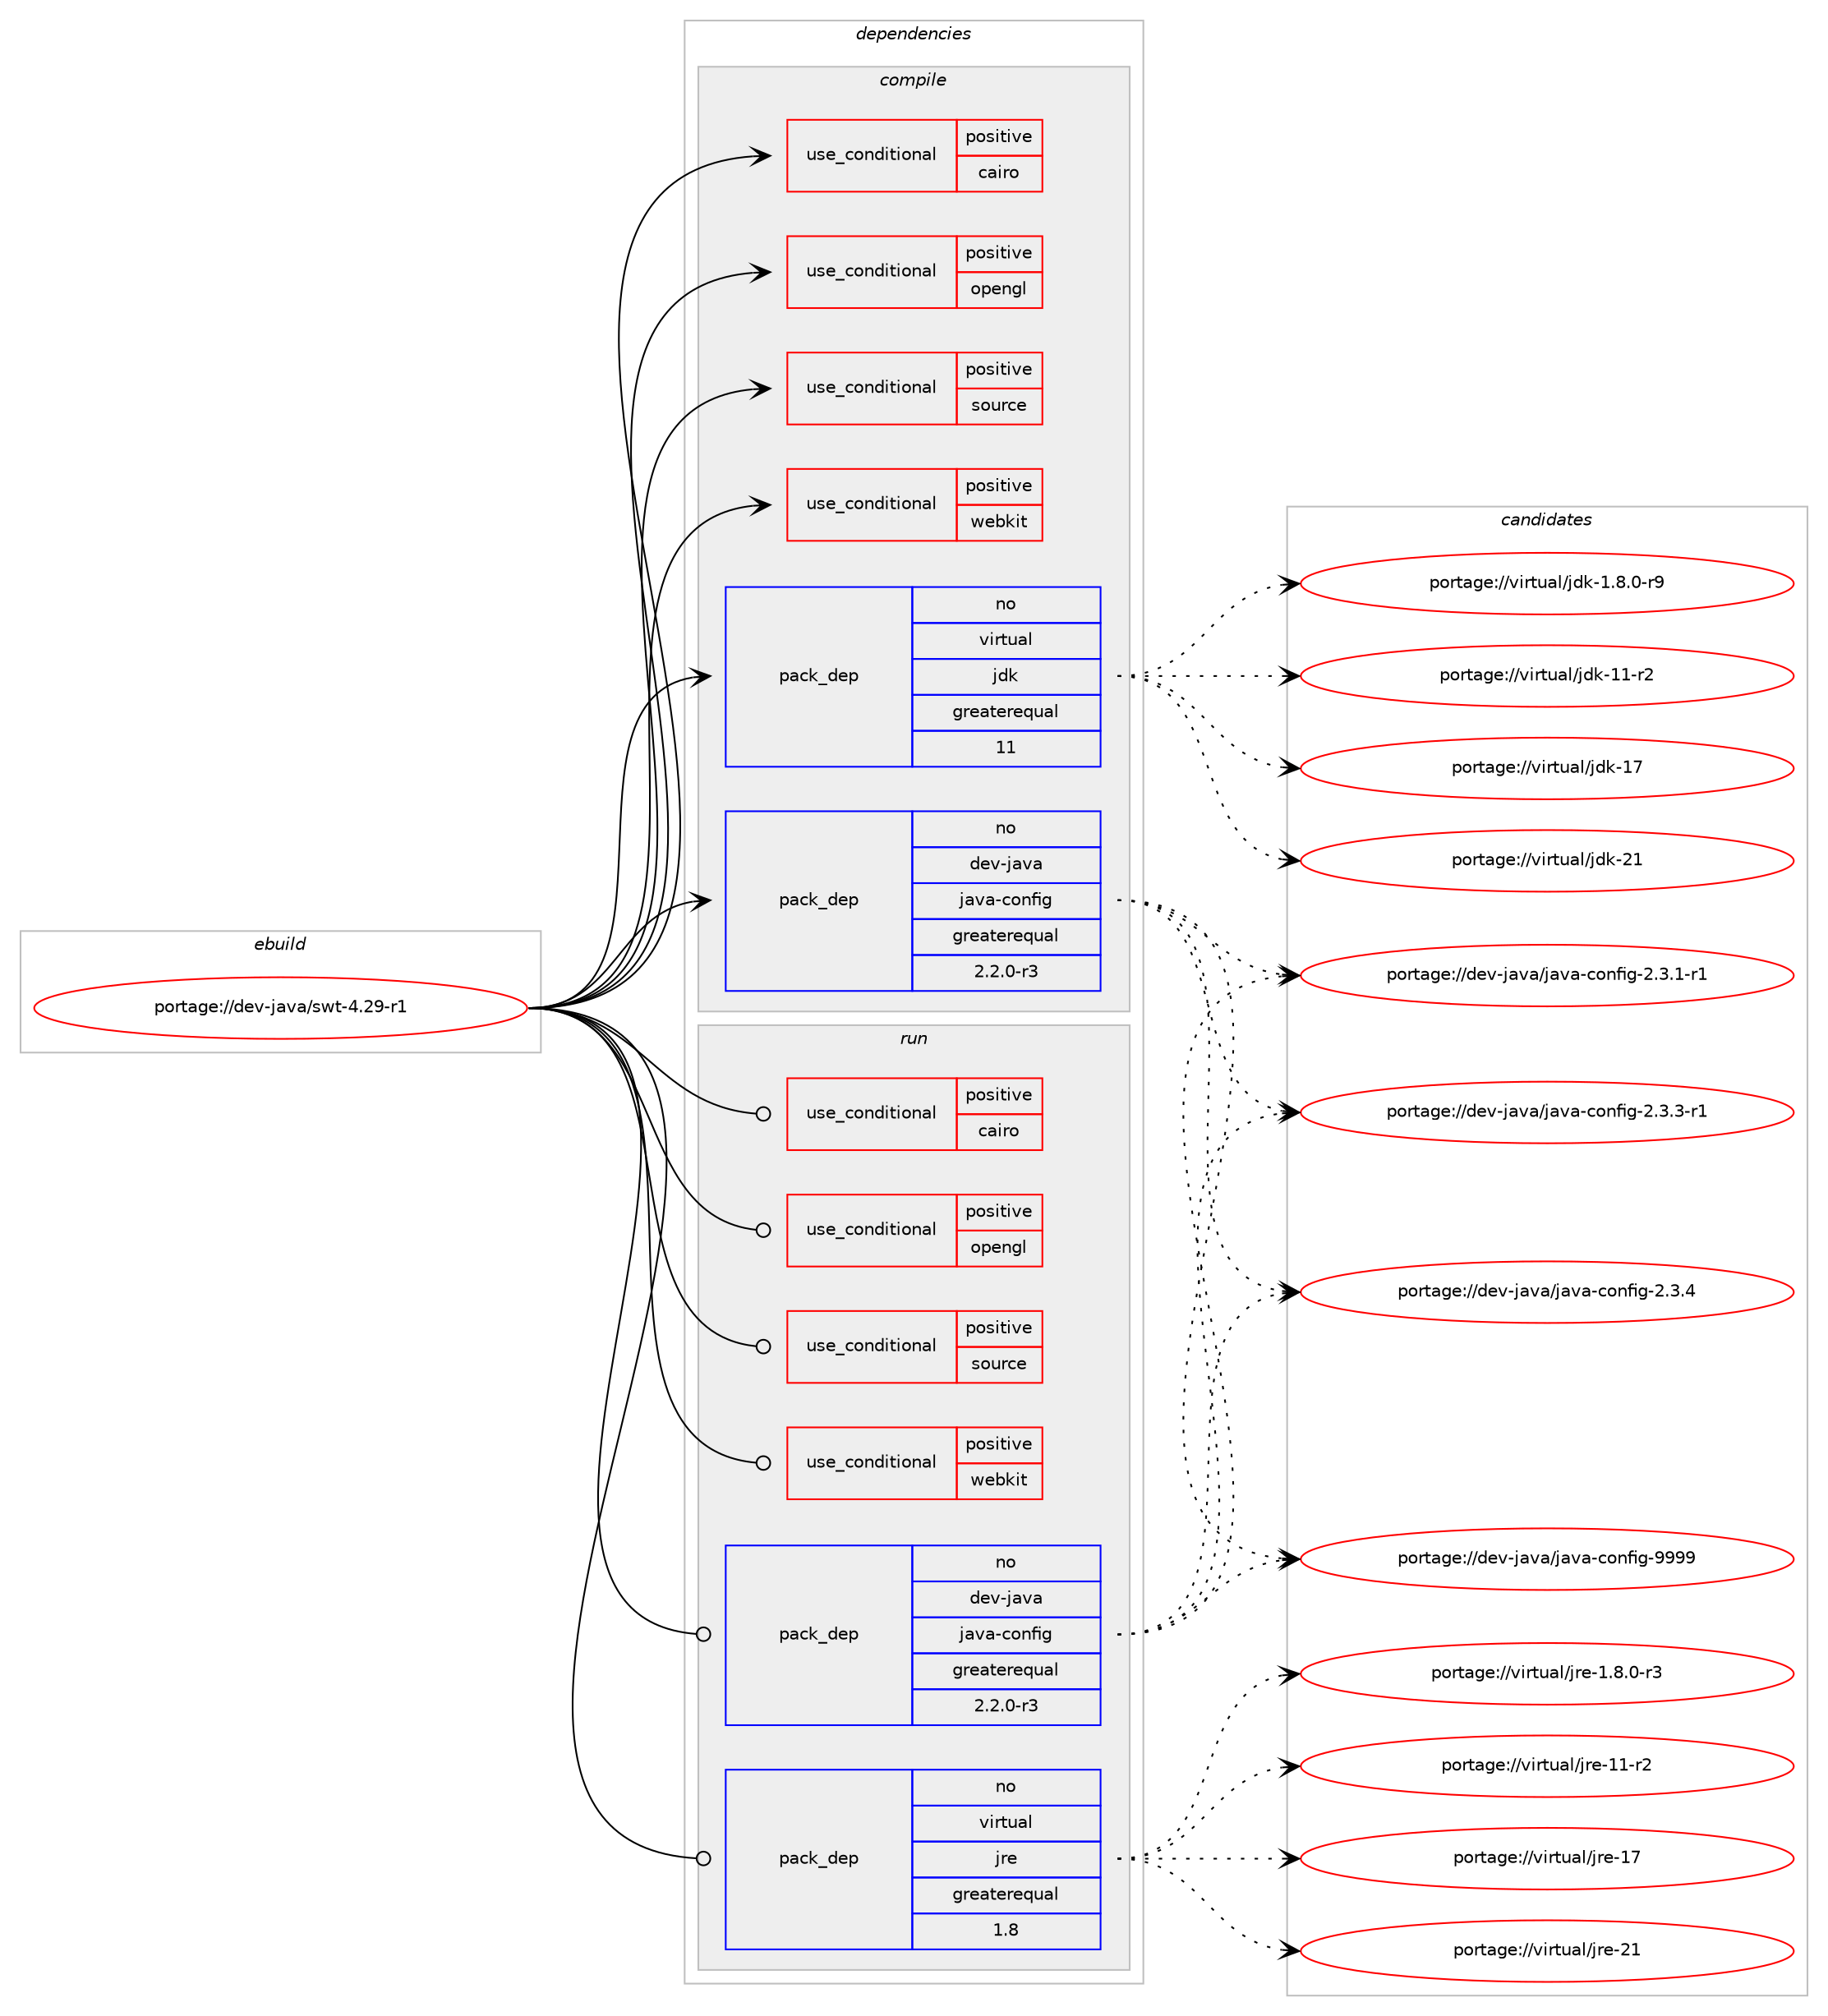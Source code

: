 digraph prolog {

# *************
# Graph options
# *************

newrank=true;
concentrate=true;
compound=true;
graph [rankdir=LR,fontname=Helvetica,fontsize=10,ranksep=1.5];#, ranksep=2.5, nodesep=0.2];
edge  [arrowhead=vee];
node  [fontname=Helvetica,fontsize=10];

# **********
# The ebuild
# **********

subgraph cluster_leftcol {
color=gray;
rank=same;
label=<<i>ebuild</i>>;
id [label="portage://dev-java/swt-4.29-r1", color=red, width=4, href="../dev-java/swt-4.29-r1.svg"];
}

# ****************
# The dependencies
# ****************

subgraph cluster_midcol {
color=gray;
label=<<i>dependencies</i>>;
subgraph cluster_compile {
fillcolor="#eeeeee";
style=filled;
label=<<i>compile</i>>;
subgraph cond21872 {
dependency49499 [label=<<TABLE BORDER="0" CELLBORDER="1" CELLSPACING="0" CELLPADDING="4"><TR><TD ROWSPAN="3" CELLPADDING="10">use_conditional</TD></TR><TR><TD>positive</TD></TR><TR><TD>cairo</TD></TR></TABLE>>, shape=none, color=red];
# *** BEGIN UNKNOWN DEPENDENCY TYPE (TODO) ***
# dependency49499 -> package_dependency(portage://dev-java/swt-4.29-r1,install,no,x11-libs,cairo,none,[,,],[],[])
# *** END UNKNOWN DEPENDENCY TYPE (TODO) ***

}
id:e -> dependency49499:w [weight=20,style="solid",arrowhead="vee"];
subgraph cond21873 {
dependency49500 [label=<<TABLE BORDER="0" CELLBORDER="1" CELLSPACING="0" CELLPADDING="4"><TR><TD ROWSPAN="3" CELLPADDING="10">use_conditional</TD></TR><TR><TD>positive</TD></TR><TR><TD>opengl</TD></TR></TABLE>>, shape=none, color=red];
# *** BEGIN UNKNOWN DEPENDENCY TYPE (TODO) ***
# dependency49500 -> package_dependency(portage://dev-java/swt-4.29-r1,install,no,virtual,glu,none,[,,],[],[])
# *** END UNKNOWN DEPENDENCY TYPE (TODO) ***

# *** BEGIN UNKNOWN DEPENDENCY TYPE (TODO) ***
# dependency49500 -> package_dependency(portage://dev-java/swt-4.29-r1,install,no,virtual,opengl,none,[,,],[],[])
# *** END UNKNOWN DEPENDENCY TYPE (TODO) ***

}
id:e -> dependency49500:w [weight=20,style="solid",arrowhead="vee"];
subgraph cond21874 {
dependency49501 [label=<<TABLE BORDER="0" CELLBORDER="1" CELLSPACING="0" CELLPADDING="4"><TR><TD ROWSPAN="3" CELLPADDING="10">use_conditional</TD></TR><TR><TD>positive</TD></TR><TR><TD>source</TD></TR></TABLE>>, shape=none, color=red];
# *** BEGIN UNKNOWN DEPENDENCY TYPE (TODO) ***
# dependency49501 -> package_dependency(portage://dev-java/swt-4.29-r1,install,no,app-arch,zip,none,[,,],[],[])
# *** END UNKNOWN DEPENDENCY TYPE (TODO) ***

}
id:e -> dependency49501:w [weight=20,style="solid",arrowhead="vee"];
subgraph cond21875 {
dependency49502 [label=<<TABLE BORDER="0" CELLBORDER="1" CELLSPACING="0" CELLPADDING="4"><TR><TD ROWSPAN="3" CELLPADDING="10">use_conditional</TD></TR><TR><TD>positive</TD></TR><TR><TD>webkit</TD></TR></TABLE>>, shape=none, color=red];
# *** BEGIN UNKNOWN DEPENDENCY TYPE (TODO) ***
# dependency49502 -> package_dependency(portage://dev-java/swt-4.29-r1,install,no,net-libs,webkit-gtk,none,[,,],[slot(4.1)],[])
# *** END UNKNOWN DEPENDENCY TYPE (TODO) ***

}
id:e -> dependency49502:w [weight=20,style="solid",arrowhead="vee"];
# *** BEGIN UNKNOWN DEPENDENCY TYPE (TODO) ***
# id -> package_dependency(portage://dev-java/swt-4.29-r1,install,no,app-accessibility,at-spi2-core,none,[,,],[slot(2)],[])
# *** END UNKNOWN DEPENDENCY TYPE (TODO) ***

subgraph pack26595 {
dependency49503 [label=<<TABLE BORDER="0" CELLBORDER="1" CELLSPACING="0" CELLPADDING="4" WIDTH="220"><TR><TD ROWSPAN="6" CELLPADDING="30">pack_dep</TD></TR><TR><TD WIDTH="110">no</TD></TR><TR><TD>dev-java</TD></TR><TR><TD>java-config</TD></TR><TR><TD>greaterequal</TD></TR><TR><TD>2.2.0-r3</TD></TR></TABLE>>, shape=none, color=blue];
}
id:e -> dependency49503:w [weight=20,style="solid",arrowhead="vee"];
# *** BEGIN UNKNOWN DEPENDENCY TYPE (TODO) ***
# id -> package_dependency(portage://dev-java/swt-4.29-r1,install,no,dev-libs,glib,none,[,,],[],[])
# *** END UNKNOWN DEPENDENCY TYPE (TODO) ***

subgraph pack26596 {
dependency49504 [label=<<TABLE BORDER="0" CELLBORDER="1" CELLSPACING="0" CELLPADDING="4" WIDTH="220"><TR><TD ROWSPAN="6" CELLPADDING="30">pack_dep</TD></TR><TR><TD WIDTH="110">no</TD></TR><TR><TD>virtual</TD></TR><TR><TD>jdk</TD></TR><TR><TD>greaterequal</TD></TR><TR><TD>11</TD></TR></TABLE>>, shape=none, color=blue];
}
id:e -> dependency49504:w [weight=20,style="solid",arrowhead="vee"];
# *** BEGIN UNKNOWN DEPENDENCY TYPE (TODO) ***
# id -> package_dependency(portage://dev-java/swt-4.29-r1,install,no,x11-base,xorg-proto,none,[,,],[],[])
# *** END UNKNOWN DEPENDENCY TYPE (TODO) ***

# *** BEGIN UNKNOWN DEPENDENCY TYPE (TODO) ***
# id -> package_dependency(portage://dev-java/swt-4.29-r1,install,no,x11-libs,gtk+,none,[,,],[slot(3)],[])
# *** END UNKNOWN DEPENDENCY TYPE (TODO) ***

# *** BEGIN UNKNOWN DEPENDENCY TYPE (TODO) ***
# id -> package_dependency(portage://dev-java/swt-4.29-r1,install,no,x11-libs,libX11,none,[,,],[],[])
# *** END UNKNOWN DEPENDENCY TYPE (TODO) ***

# *** BEGIN UNKNOWN DEPENDENCY TYPE (TODO) ***
# id -> package_dependency(portage://dev-java/swt-4.29-r1,install,no,x11-libs,libXrender,none,[,,],[],[])
# *** END UNKNOWN DEPENDENCY TYPE (TODO) ***

# *** BEGIN UNKNOWN DEPENDENCY TYPE (TODO) ***
# id -> package_dependency(portage://dev-java/swt-4.29-r1,install,no,x11-libs,libXt,none,[,,],[],[])
# *** END UNKNOWN DEPENDENCY TYPE (TODO) ***

# *** BEGIN UNKNOWN DEPENDENCY TYPE (TODO) ***
# id -> package_dependency(portage://dev-java/swt-4.29-r1,install,no,x11-libs,libXtst,none,[,,],[],[])
# *** END UNKNOWN DEPENDENCY TYPE (TODO) ***

}
subgraph cluster_compileandrun {
fillcolor="#eeeeee";
style=filled;
label=<<i>compile and run</i>>;
}
subgraph cluster_run {
fillcolor="#eeeeee";
style=filled;
label=<<i>run</i>>;
subgraph cond21876 {
dependency49505 [label=<<TABLE BORDER="0" CELLBORDER="1" CELLSPACING="0" CELLPADDING="4"><TR><TD ROWSPAN="3" CELLPADDING="10">use_conditional</TD></TR><TR><TD>positive</TD></TR><TR><TD>cairo</TD></TR></TABLE>>, shape=none, color=red];
# *** BEGIN UNKNOWN DEPENDENCY TYPE (TODO) ***
# dependency49505 -> package_dependency(portage://dev-java/swt-4.29-r1,run,no,x11-libs,cairo,none,[,,],[],[])
# *** END UNKNOWN DEPENDENCY TYPE (TODO) ***

}
id:e -> dependency49505:w [weight=20,style="solid",arrowhead="odot"];
subgraph cond21877 {
dependency49506 [label=<<TABLE BORDER="0" CELLBORDER="1" CELLSPACING="0" CELLPADDING="4"><TR><TD ROWSPAN="3" CELLPADDING="10">use_conditional</TD></TR><TR><TD>positive</TD></TR><TR><TD>opengl</TD></TR></TABLE>>, shape=none, color=red];
# *** BEGIN UNKNOWN DEPENDENCY TYPE (TODO) ***
# dependency49506 -> package_dependency(portage://dev-java/swt-4.29-r1,run,no,virtual,glu,none,[,,],[],[])
# *** END UNKNOWN DEPENDENCY TYPE (TODO) ***

# *** BEGIN UNKNOWN DEPENDENCY TYPE (TODO) ***
# dependency49506 -> package_dependency(portage://dev-java/swt-4.29-r1,run,no,virtual,opengl,none,[,,],[],[])
# *** END UNKNOWN DEPENDENCY TYPE (TODO) ***

}
id:e -> dependency49506:w [weight=20,style="solid",arrowhead="odot"];
subgraph cond21878 {
dependency49507 [label=<<TABLE BORDER="0" CELLBORDER="1" CELLSPACING="0" CELLPADDING="4"><TR><TD ROWSPAN="3" CELLPADDING="10">use_conditional</TD></TR><TR><TD>positive</TD></TR><TR><TD>source</TD></TR></TABLE>>, shape=none, color=red];
# *** BEGIN UNKNOWN DEPENDENCY TYPE (TODO) ***
# dependency49507 -> package_dependency(portage://dev-java/swt-4.29-r1,run,no,app-arch,zip,none,[,,],[],[])
# *** END UNKNOWN DEPENDENCY TYPE (TODO) ***

}
id:e -> dependency49507:w [weight=20,style="solid",arrowhead="odot"];
subgraph cond21879 {
dependency49508 [label=<<TABLE BORDER="0" CELLBORDER="1" CELLSPACING="0" CELLPADDING="4"><TR><TD ROWSPAN="3" CELLPADDING="10">use_conditional</TD></TR><TR><TD>positive</TD></TR><TR><TD>webkit</TD></TR></TABLE>>, shape=none, color=red];
# *** BEGIN UNKNOWN DEPENDENCY TYPE (TODO) ***
# dependency49508 -> package_dependency(portage://dev-java/swt-4.29-r1,run,no,net-libs,webkit-gtk,none,[,,],[slot(4.1)],[])
# *** END UNKNOWN DEPENDENCY TYPE (TODO) ***

}
id:e -> dependency49508:w [weight=20,style="solid",arrowhead="odot"];
# *** BEGIN UNKNOWN DEPENDENCY TYPE (TODO) ***
# id -> package_dependency(portage://dev-java/swt-4.29-r1,run,no,app-accessibility,at-spi2-core,none,[,,],[slot(2)],[])
# *** END UNKNOWN DEPENDENCY TYPE (TODO) ***

subgraph pack26597 {
dependency49509 [label=<<TABLE BORDER="0" CELLBORDER="1" CELLSPACING="0" CELLPADDING="4" WIDTH="220"><TR><TD ROWSPAN="6" CELLPADDING="30">pack_dep</TD></TR><TR><TD WIDTH="110">no</TD></TR><TR><TD>dev-java</TD></TR><TR><TD>java-config</TD></TR><TR><TD>greaterequal</TD></TR><TR><TD>2.2.0-r3</TD></TR></TABLE>>, shape=none, color=blue];
}
id:e -> dependency49509:w [weight=20,style="solid",arrowhead="odot"];
# *** BEGIN UNKNOWN DEPENDENCY TYPE (TODO) ***
# id -> package_dependency(portage://dev-java/swt-4.29-r1,run,no,dev-libs,glib,none,[,,],[],[])
# *** END UNKNOWN DEPENDENCY TYPE (TODO) ***

subgraph pack26598 {
dependency49510 [label=<<TABLE BORDER="0" CELLBORDER="1" CELLSPACING="0" CELLPADDING="4" WIDTH="220"><TR><TD ROWSPAN="6" CELLPADDING="30">pack_dep</TD></TR><TR><TD WIDTH="110">no</TD></TR><TR><TD>virtual</TD></TR><TR><TD>jre</TD></TR><TR><TD>greaterequal</TD></TR><TR><TD>1.8</TD></TR></TABLE>>, shape=none, color=blue];
}
id:e -> dependency49510:w [weight=20,style="solid",arrowhead="odot"];
# *** BEGIN UNKNOWN DEPENDENCY TYPE (TODO) ***
# id -> package_dependency(portage://dev-java/swt-4.29-r1,run,no,x11-libs,gtk+,none,[,,],[slot(3)],[])
# *** END UNKNOWN DEPENDENCY TYPE (TODO) ***

# *** BEGIN UNKNOWN DEPENDENCY TYPE (TODO) ***
# id -> package_dependency(portage://dev-java/swt-4.29-r1,run,no,x11-libs,libX11,none,[,,],[],[])
# *** END UNKNOWN DEPENDENCY TYPE (TODO) ***

# *** BEGIN UNKNOWN DEPENDENCY TYPE (TODO) ***
# id -> package_dependency(portage://dev-java/swt-4.29-r1,run,no,x11-libs,libXtst,none,[,,],[],[])
# *** END UNKNOWN DEPENDENCY TYPE (TODO) ***

}
}

# **************
# The candidates
# **************

subgraph cluster_choices {
rank=same;
color=gray;
label=<<i>candidates</i>>;

subgraph choice26595 {
color=black;
nodesep=1;
choice10010111845106971189747106971189745991111101021051034550465146494511449 [label="portage://dev-java/java-config-2.3.1-r1", color=red, width=4,href="../dev-java/java-config-2.3.1-r1.svg"];
choice10010111845106971189747106971189745991111101021051034550465146514511449 [label="portage://dev-java/java-config-2.3.3-r1", color=red, width=4,href="../dev-java/java-config-2.3.3-r1.svg"];
choice1001011184510697118974710697118974599111110102105103455046514652 [label="portage://dev-java/java-config-2.3.4", color=red, width=4,href="../dev-java/java-config-2.3.4.svg"];
choice10010111845106971189747106971189745991111101021051034557575757 [label="portage://dev-java/java-config-9999", color=red, width=4,href="../dev-java/java-config-9999.svg"];
dependency49503:e -> choice10010111845106971189747106971189745991111101021051034550465146494511449:w [style=dotted,weight="100"];
dependency49503:e -> choice10010111845106971189747106971189745991111101021051034550465146514511449:w [style=dotted,weight="100"];
dependency49503:e -> choice1001011184510697118974710697118974599111110102105103455046514652:w [style=dotted,weight="100"];
dependency49503:e -> choice10010111845106971189747106971189745991111101021051034557575757:w [style=dotted,weight="100"];
}
subgraph choice26596 {
color=black;
nodesep=1;
choice11810511411611797108471061001074549465646484511457 [label="portage://virtual/jdk-1.8.0-r9", color=red, width=4,href="../virtual/jdk-1.8.0-r9.svg"];
choice11810511411611797108471061001074549494511450 [label="portage://virtual/jdk-11-r2", color=red, width=4,href="../virtual/jdk-11-r2.svg"];
choice1181051141161179710847106100107454955 [label="portage://virtual/jdk-17", color=red, width=4,href="../virtual/jdk-17.svg"];
choice1181051141161179710847106100107455049 [label="portage://virtual/jdk-21", color=red, width=4,href="../virtual/jdk-21.svg"];
dependency49504:e -> choice11810511411611797108471061001074549465646484511457:w [style=dotted,weight="100"];
dependency49504:e -> choice11810511411611797108471061001074549494511450:w [style=dotted,weight="100"];
dependency49504:e -> choice1181051141161179710847106100107454955:w [style=dotted,weight="100"];
dependency49504:e -> choice1181051141161179710847106100107455049:w [style=dotted,weight="100"];
}
subgraph choice26597 {
color=black;
nodesep=1;
choice10010111845106971189747106971189745991111101021051034550465146494511449 [label="portage://dev-java/java-config-2.3.1-r1", color=red, width=4,href="../dev-java/java-config-2.3.1-r1.svg"];
choice10010111845106971189747106971189745991111101021051034550465146514511449 [label="portage://dev-java/java-config-2.3.3-r1", color=red, width=4,href="../dev-java/java-config-2.3.3-r1.svg"];
choice1001011184510697118974710697118974599111110102105103455046514652 [label="portage://dev-java/java-config-2.3.4", color=red, width=4,href="../dev-java/java-config-2.3.4.svg"];
choice10010111845106971189747106971189745991111101021051034557575757 [label="portage://dev-java/java-config-9999", color=red, width=4,href="../dev-java/java-config-9999.svg"];
dependency49509:e -> choice10010111845106971189747106971189745991111101021051034550465146494511449:w [style=dotted,weight="100"];
dependency49509:e -> choice10010111845106971189747106971189745991111101021051034550465146514511449:w [style=dotted,weight="100"];
dependency49509:e -> choice1001011184510697118974710697118974599111110102105103455046514652:w [style=dotted,weight="100"];
dependency49509:e -> choice10010111845106971189747106971189745991111101021051034557575757:w [style=dotted,weight="100"];
}
subgraph choice26598 {
color=black;
nodesep=1;
choice11810511411611797108471061141014549465646484511451 [label="portage://virtual/jre-1.8.0-r3", color=red, width=4,href="../virtual/jre-1.8.0-r3.svg"];
choice11810511411611797108471061141014549494511450 [label="portage://virtual/jre-11-r2", color=red, width=4,href="../virtual/jre-11-r2.svg"];
choice1181051141161179710847106114101454955 [label="portage://virtual/jre-17", color=red, width=4,href="../virtual/jre-17.svg"];
choice1181051141161179710847106114101455049 [label="portage://virtual/jre-21", color=red, width=4,href="../virtual/jre-21.svg"];
dependency49510:e -> choice11810511411611797108471061141014549465646484511451:w [style=dotted,weight="100"];
dependency49510:e -> choice11810511411611797108471061141014549494511450:w [style=dotted,weight="100"];
dependency49510:e -> choice1181051141161179710847106114101454955:w [style=dotted,weight="100"];
dependency49510:e -> choice1181051141161179710847106114101455049:w [style=dotted,weight="100"];
}
}

}
